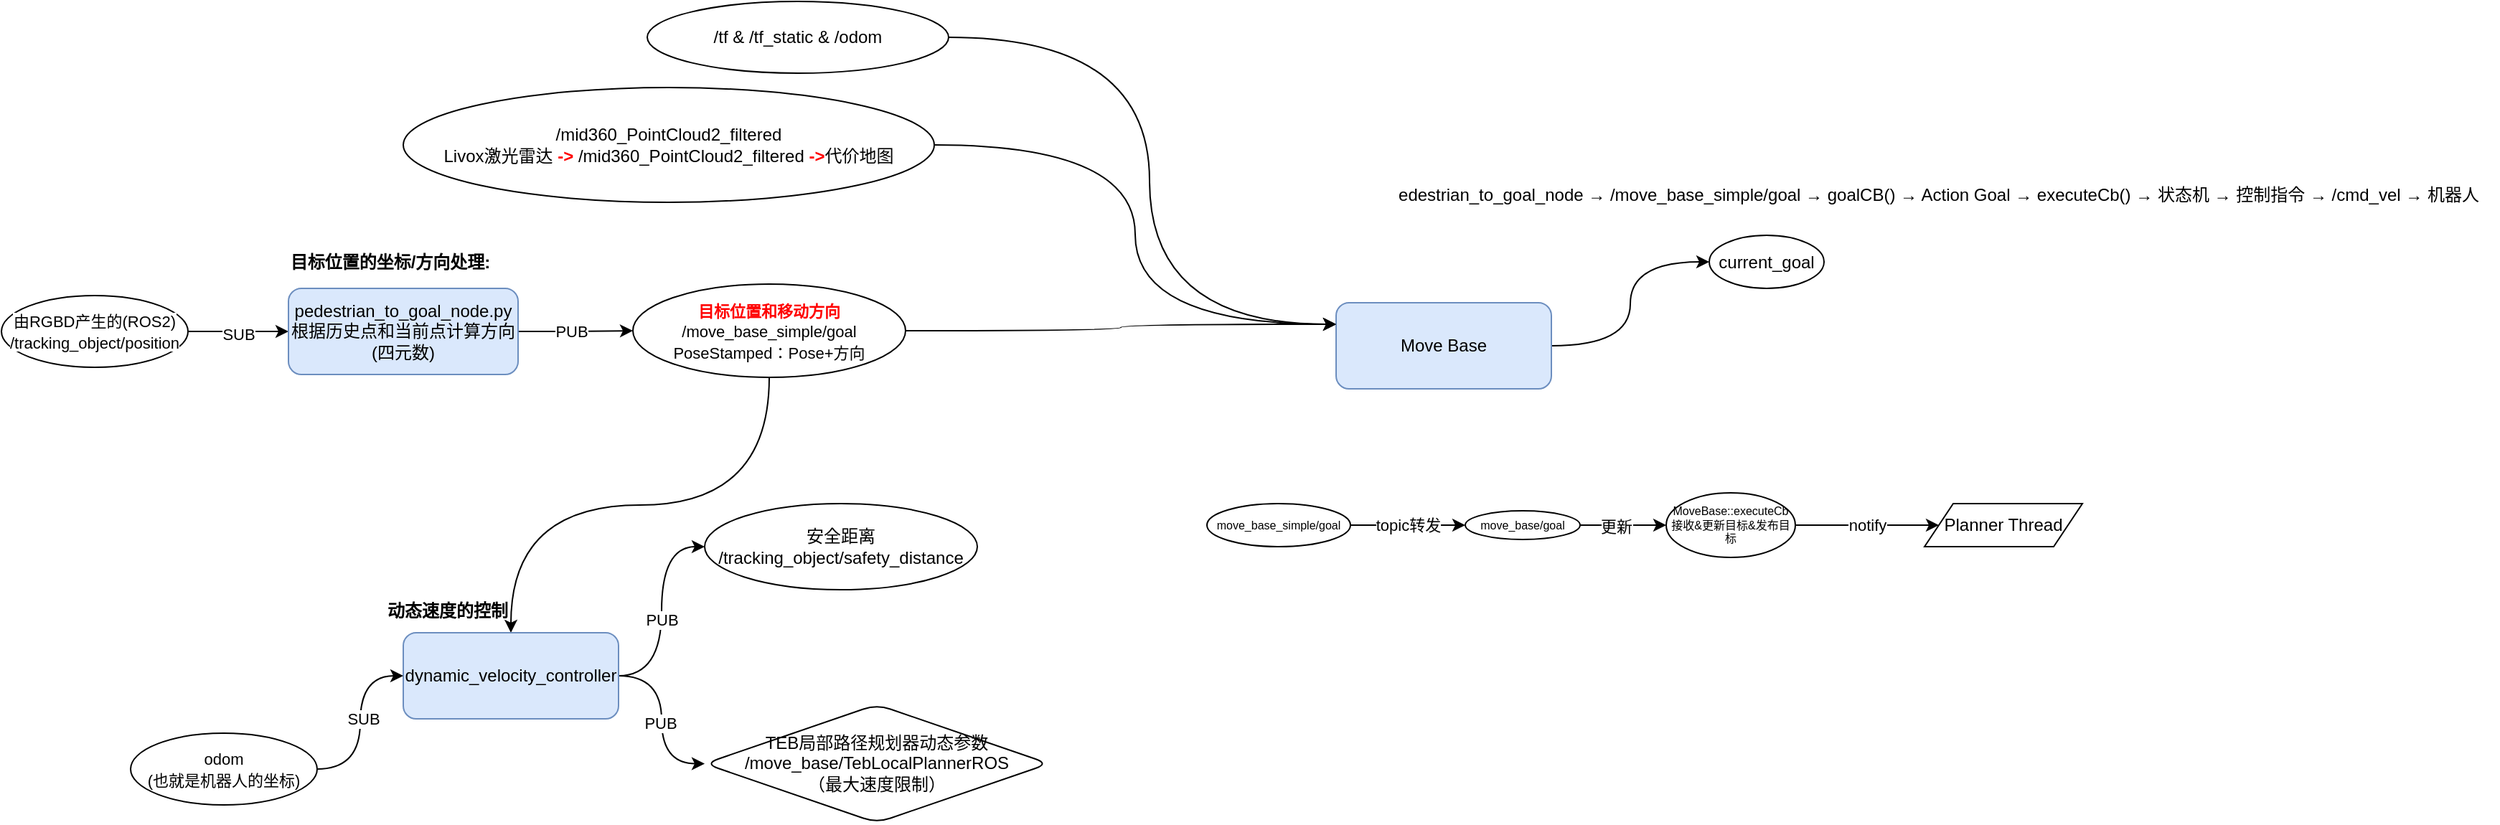 <mxfile version="28.2.3">
  <diagram name="第 1 页" id="JocW46uq9P6UCGH1JRsc">
    <mxGraphModel dx="532" dy="255" grid="1" gridSize="10" guides="1" tooltips="1" connect="1" arrows="1" fold="1" page="1" pageScale="1" pageWidth="2339" pageHeight="3300" math="0" shadow="0">
      <root>
        <mxCell id="0" />
        <mxCell id="1" parent="0" />
        <mxCell id="tgirtB-t3Bg2d2rDa6on-3" style="edgeStyle=orthogonalEdgeStyle;curved=1;rounded=0;orthogonalLoop=1;jettySize=auto;html=1;exitX=0;exitY=0.5;exitDx=0;exitDy=0;startArrow=classic;startFill=1;endArrow=none;endFill=0;entryX=1;entryY=0.5;entryDx=0;entryDy=0;" parent="1" source="tgirtB-t3Bg2d2rDa6on-1" target="tgirtB-t3Bg2d2rDa6on-6" edge="1">
          <mxGeometry relative="1" as="geometry">
            <mxPoint x="170" y="240" as="targetPoint" />
          </mxGeometry>
        </mxCell>
        <mxCell id="tgirtB-t3Bg2d2rDa6on-8" value="SUB" style="edgeLabel;html=1;align=center;verticalAlign=middle;resizable=0;points=[];" parent="tgirtB-t3Bg2d2rDa6on-3" vertex="1" connectable="0">
          <mxGeometry x="0.008" y="2" relative="1" as="geometry">
            <mxPoint as="offset" />
          </mxGeometry>
        </mxCell>
        <mxCell id="tgirtB-t3Bg2d2rDa6on-5" style="edgeStyle=orthogonalEdgeStyle;curved=1;rounded=0;orthogonalLoop=1;jettySize=auto;html=1;exitX=1;exitY=0.5;exitDx=0;exitDy=0;entryX=0;entryY=0.5;entryDx=0;entryDy=0;" parent="1" source="tgirtB-t3Bg2d2rDa6on-1" target="tgirtB-t3Bg2d2rDa6on-7" edge="1">
          <mxGeometry relative="1" as="geometry">
            <mxPoint x="670" y="210" as="targetPoint" />
          </mxGeometry>
        </mxCell>
        <mxCell id="tgirtB-t3Bg2d2rDa6on-9" value="PUB" style="edgeLabel;html=1;align=center;verticalAlign=middle;resizable=0;points=[];" parent="tgirtB-t3Bg2d2rDa6on-5" vertex="1" connectable="0">
          <mxGeometry x="-0.125" y="2" relative="1" as="geometry">
            <mxPoint x="2" y="2" as="offset" />
          </mxGeometry>
        </mxCell>
        <mxCell id="tgirtB-t3Bg2d2rDa6on-1" value="pedestrian_to_goal_node.py&lt;br&gt;根据历史点和当前点计算方向(四元数)" style="rounded=1;whiteSpace=wrap;html=1;fillColor=#dae8fc;strokeColor=#6c8ebf;" parent="1" vertex="1">
          <mxGeometry x="390" y="210" width="160" height="60" as="geometry" />
        </mxCell>
        <mxCell id="tgirtB-t3Bg2d2rDa6on-6" value="&lt;span style=&quot;font-size: 11px; text-wrap-mode: nowrap; background-color: rgb(255, 255, 255);&quot;&gt;由RGBD产生的(ROS2)&lt;br&gt;/tracking_object/position&lt;/span&gt;" style="ellipse;whiteSpace=wrap;html=1;" parent="1" vertex="1">
          <mxGeometry x="190" y="215" width="130" height="50" as="geometry" />
        </mxCell>
        <mxCell id="tgirtB-t3Bg2d2rDa6on-30" style="edgeStyle=orthogonalEdgeStyle;curved=1;rounded=0;orthogonalLoop=1;jettySize=auto;html=1;exitX=0.5;exitY=1;exitDx=0;exitDy=0;entryX=0.5;entryY=0;entryDx=0;entryDy=0;" parent="1" source="tgirtB-t3Bg2d2rDa6on-7" target="tgirtB-t3Bg2d2rDa6on-10" edge="1">
          <mxGeometry relative="1" as="geometry" />
        </mxCell>
        <mxCell id="tgirtB-t3Bg2d2rDa6on-32" style="edgeStyle=orthogonalEdgeStyle;curved=1;rounded=0;orthogonalLoop=1;jettySize=auto;html=1;exitX=1;exitY=0.5;exitDx=0;exitDy=0;entryX=0;entryY=0.25;entryDx=0;entryDy=0;" parent="1" source="tgirtB-t3Bg2d2rDa6on-7" target="tgirtB-t3Bg2d2rDa6on-31" edge="1">
          <mxGeometry relative="1" as="geometry" />
        </mxCell>
        <mxCell id="tgirtB-t3Bg2d2rDa6on-7" value="&lt;span style=&quot;background-color: rgb(255, 255, 255);&quot;&gt;&lt;span style=&quot;font-size: 11px; text-wrap-mode: nowrap;&quot;&gt;&lt;font style=&quot;color: rgb(255, 0, 0);&quot;&gt;&lt;b&gt;目标位置和移动方向&lt;/b&gt;&lt;/font&gt;&lt;br&gt;/move_base_simple/goal&lt;/span&gt;&lt;br&gt;&lt;span style=&quot;font-size: 11px; text-wrap-mode: nowrap;&quot;&gt;PoseStamped：Pose+方向&lt;/span&gt;&lt;/span&gt;" style="ellipse;whiteSpace=wrap;html=1;" parent="1" vertex="1">
          <mxGeometry x="630" y="207" width="190" height="65" as="geometry" />
        </mxCell>
        <mxCell id="tgirtB-t3Bg2d2rDa6on-21" style="edgeStyle=orthogonalEdgeStyle;curved=1;rounded=0;orthogonalLoop=1;jettySize=auto;html=1;exitX=1;exitY=0.5;exitDx=0;exitDy=0;entryX=0;entryY=0.5;entryDx=0;entryDy=0;" parent="1" source="tgirtB-t3Bg2d2rDa6on-10" target="tgirtB-t3Bg2d2rDa6on-20" edge="1">
          <mxGeometry relative="1" as="geometry" />
        </mxCell>
        <mxCell id="tgirtB-t3Bg2d2rDa6on-27" value="PUB" style="edgeLabel;html=1;align=center;verticalAlign=middle;resizable=0;points=[];" parent="tgirtB-t3Bg2d2rDa6on-21" vertex="1" connectable="0">
          <mxGeometry x="-0.076" relative="1" as="geometry">
            <mxPoint as="offset" />
          </mxGeometry>
        </mxCell>
        <mxCell id="tgirtB-t3Bg2d2rDa6on-25" value="" style="edgeStyle=orthogonalEdgeStyle;curved=1;rounded=0;orthogonalLoop=1;jettySize=auto;html=1;" parent="1" source="tgirtB-t3Bg2d2rDa6on-10" target="tgirtB-t3Bg2d2rDa6on-24" edge="1">
          <mxGeometry relative="1" as="geometry" />
        </mxCell>
        <mxCell id="tgirtB-t3Bg2d2rDa6on-28" value="PUB" style="edgeLabel;html=1;align=center;verticalAlign=middle;resizable=0;points=[];" parent="tgirtB-t3Bg2d2rDa6on-25" vertex="1" connectable="0">
          <mxGeometry x="0.036" y="-1" relative="1" as="geometry">
            <mxPoint as="offset" />
          </mxGeometry>
        </mxCell>
        <mxCell id="tgirtB-t3Bg2d2rDa6on-10" value="dynamic_velocity_controller" style="rounded=1;whiteSpace=wrap;html=1;fillColor=#dae8fc;strokeColor=#6c8ebf;" parent="1" vertex="1">
          <mxGeometry x="470" y="450" width="150" height="60" as="geometry" />
        </mxCell>
        <mxCell id="tgirtB-t3Bg2d2rDa6on-16" style="edgeStyle=orthogonalEdgeStyle;curved=1;rounded=0;orthogonalLoop=1;jettySize=auto;html=1;exitX=1;exitY=0.5;exitDx=0;exitDy=0;entryX=0;entryY=0.5;entryDx=0;entryDy=0;" parent="1" source="tgirtB-t3Bg2d2rDa6on-15" target="tgirtB-t3Bg2d2rDa6on-10" edge="1">
          <mxGeometry relative="1" as="geometry" />
        </mxCell>
        <mxCell id="tgirtB-t3Bg2d2rDa6on-17" value="SUB" style="edgeLabel;html=1;align=center;verticalAlign=middle;resizable=0;points=[];" parent="tgirtB-t3Bg2d2rDa6on-16" vertex="1" connectable="0">
          <mxGeometry x="0.049" y="-2" relative="1" as="geometry">
            <mxPoint as="offset" />
          </mxGeometry>
        </mxCell>
        <mxCell id="tgirtB-t3Bg2d2rDa6on-15" value="&lt;div&gt;&lt;span style=&quot;font-size: 11px; text-wrap-mode: nowrap;&quot;&gt;odom&lt;/span&gt;&lt;/div&gt;&lt;div&gt;&lt;span style=&quot;font-size: 11px; text-wrap-mode: nowrap;&quot;&gt;(也就是机器人的坐标)&lt;/span&gt;&lt;/div&gt;" style="ellipse;whiteSpace=wrap;html=1;" parent="1" vertex="1">
          <mxGeometry x="280" y="520" width="130" height="50" as="geometry" />
        </mxCell>
        <mxCell id="tgirtB-t3Bg2d2rDa6on-19" value="目标位置的坐标/方向处理:" style="text;strokeColor=none;align=center;fillColor=none;html=1;verticalAlign=middle;whiteSpace=wrap;rounded=0;fontStyle=1" parent="1" vertex="1">
          <mxGeometry x="390" y="177" width="142" height="30" as="geometry" />
        </mxCell>
        <mxCell id="tgirtB-t3Bg2d2rDa6on-20" value="安全距离&lt;br&gt;/tracking_object/safety_distance" style="ellipse;whiteSpace=wrap;html=1;" parent="1" vertex="1">
          <mxGeometry x="680" y="360" width="190" height="60" as="geometry" />
        </mxCell>
        <mxCell id="tgirtB-t3Bg2d2rDa6on-24" value="TEB局部路径规划器动态参数&lt;br&gt;/move_base/TebLocalPlannerROS&lt;br&gt;（最大速度限制）" style="rhombus;whiteSpace=wrap;html=1;rounded=1;" parent="1" vertex="1">
          <mxGeometry x="680" y="500" width="240" height="82.5" as="geometry" />
        </mxCell>
        <mxCell id="tgirtB-t3Bg2d2rDa6on-29" value="动态速度的控制" style="text;strokeColor=none;align=center;fillColor=none;html=1;verticalAlign=middle;whiteSpace=wrap;rounded=0;fontStyle=1" parent="1" vertex="1">
          <mxGeometry x="430" y="420" width="142" height="30" as="geometry" />
        </mxCell>
        <mxCell id="bKKhn9Pamj0dwOwQ77PS-11" style="edgeStyle=orthogonalEdgeStyle;curved=1;rounded=0;orthogonalLoop=1;jettySize=auto;html=1;exitX=1;exitY=0.5;exitDx=0;exitDy=0;entryX=0;entryY=0.5;entryDx=0;entryDy=0;" edge="1" parent="1" source="tgirtB-t3Bg2d2rDa6on-31" target="bKKhn9Pamj0dwOwQ77PS-10">
          <mxGeometry relative="1" as="geometry" />
        </mxCell>
        <mxCell id="tgirtB-t3Bg2d2rDa6on-31" value="Move Base" style="rounded=1;whiteSpace=wrap;html=1;fillColor=#dae8fc;strokeColor=#6c8ebf;" parent="1" vertex="1">
          <mxGeometry x="1120" y="220" width="150" height="60" as="geometry" />
        </mxCell>
        <mxCell id="tgirtB-t3Bg2d2rDa6on-34" style="edgeStyle=orthogonalEdgeStyle;curved=1;rounded=0;orthogonalLoop=1;jettySize=auto;html=1;exitX=1;exitY=0.5;exitDx=0;exitDy=0;entryX=0;entryY=0.25;entryDx=0;entryDy=0;" parent="1" source="tgirtB-t3Bg2d2rDa6on-33" target="tgirtB-t3Bg2d2rDa6on-31" edge="1">
          <mxGeometry relative="1" as="geometry" />
        </mxCell>
        <mxCell id="tgirtB-t3Bg2d2rDa6on-33" value="/mid360_PointCloud2_filtered&lt;br&gt;Livox激光雷达 &lt;b&gt;&lt;font style=&quot;color: rgb(255, 0, 0);&quot;&gt;-&amp;gt;&lt;/font&gt;&lt;/b&gt; /mid360_PointCloud2_filtered &lt;b&gt;&lt;font style=&quot;color: rgb(255, 0, 0);&quot;&gt;-&amp;gt;&lt;/font&gt;&lt;/b&gt;代价地图" style="ellipse;whiteSpace=wrap;html=1;" parent="1" vertex="1">
          <mxGeometry x="470" y="70" width="370" height="80" as="geometry" />
        </mxCell>
        <mxCell id="tgirtB-t3Bg2d2rDa6on-36" style="edgeStyle=orthogonalEdgeStyle;curved=1;rounded=0;orthogonalLoop=1;jettySize=auto;html=1;exitX=1;exitY=0.5;exitDx=0;exitDy=0;entryX=0;entryY=0.25;entryDx=0;entryDy=0;" parent="1" source="tgirtB-t3Bg2d2rDa6on-35" target="tgirtB-t3Bg2d2rDa6on-31" edge="1">
          <mxGeometry relative="1" as="geometry">
            <Array as="points">
              <mxPoint x="990" y="35" />
              <mxPoint x="990" y="235" />
            </Array>
          </mxGeometry>
        </mxCell>
        <mxCell id="tgirtB-t3Bg2d2rDa6on-35" value="/tf &amp;amp; /tf_static &amp;amp; /odom" style="ellipse;whiteSpace=wrap;html=1;" parent="1" vertex="1">
          <mxGeometry x="640" y="10" width="210" height="50" as="geometry" />
        </mxCell>
        <mxCell id="tgirtB-t3Bg2d2rDa6on-37" value="edestrian_to_goal_node → /move_base_simple/goal → goalCB() → Action Goal → executeCb() → 状态机 → 控制指令 → /cmd_vel → 机器人" style="text;strokeColor=none;align=center;fillColor=none;html=1;verticalAlign=middle;whiteSpace=wrap;rounded=0;" parent="1" vertex="1">
          <mxGeometry x="1150" y="130" width="780" height="30" as="geometry" />
        </mxCell>
        <mxCell id="bKKhn9Pamj0dwOwQ77PS-5" value="" style="edgeStyle=orthogonalEdgeStyle;rounded=0;orthogonalLoop=1;jettySize=auto;html=1;curved=1;" edge="1" parent="1" source="bKKhn9Pamj0dwOwQ77PS-2" target="bKKhn9Pamj0dwOwQ77PS-4">
          <mxGeometry relative="1" as="geometry" />
        </mxCell>
        <mxCell id="bKKhn9Pamj0dwOwQ77PS-6" value="topic转发" style="edgeLabel;html=1;align=center;verticalAlign=middle;resizable=0;points=[];" vertex="1" connectable="0" parent="bKKhn9Pamj0dwOwQ77PS-5">
          <mxGeometry x="-0.013" relative="1" as="geometry">
            <mxPoint as="offset" />
          </mxGeometry>
        </mxCell>
        <mxCell id="bKKhn9Pamj0dwOwQ77PS-2" value="move_base_simple/goal" style="ellipse;whiteSpace=wrap;html=1;fontSize=8;" vertex="1" parent="1">
          <mxGeometry x="1030" y="360" width="100" height="30" as="geometry" />
        </mxCell>
        <mxCell id="bKKhn9Pamj0dwOwQ77PS-8" value="" style="edgeStyle=orthogonalEdgeStyle;curved=1;rounded=0;orthogonalLoop=1;jettySize=auto;html=1;" edge="1" parent="1" source="bKKhn9Pamj0dwOwQ77PS-4" target="bKKhn9Pamj0dwOwQ77PS-7">
          <mxGeometry relative="1" as="geometry" />
        </mxCell>
        <mxCell id="bKKhn9Pamj0dwOwQ77PS-9" value="更新" style="edgeLabel;html=1;align=center;verticalAlign=middle;resizable=0;points=[];" vertex="1" connectable="0" parent="bKKhn9Pamj0dwOwQ77PS-8">
          <mxGeometry x="-0.177" y="-1" relative="1" as="geometry">
            <mxPoint as="offset" />
          </mxGeometry>
        </mxCell>
        <mxCell id="bKKhn9Pamj0dwOwQ77PS-4" value="move_base/goal" style="ellipse;whiteSpace=wrap;html=1;fontSize=8;" vertex="1" parent="1">
          <mxGeometry x="1210" y="365" width="80" height="20" as="geometry" />
        </mxCell>
        <mxCell id="bKKhn9Pamj0dwOwQ77PS-15" style="edgeStyle=orthogonalEdgeStyle;curved=1;rounded=0;orthogonalLoop=1;jettySize=auto;html=1;exitX=1;exitY=0.5;exitDx=0;exitDy=0;entryX=0;entryY=0.5;entryDx=0;entryDy=0;" edge="1" parent="1" source="bKKhn9Pamj0dwOwQ77PS-7" target="bKKhn9Pamj0dwOwQ77PS-13">
          <mxGeometry relative="1" as="geometry" />
        </mxCell>
        <mxCell id="bKKhn9Pamj0dwOwQ77PS-16" value="notify" style="edgeLabel;html=1;align=center;verticalAlign=middle;resizable=0;points=[];" vertex="1" connectable="0" parent="bKKhn9Pamj0dwOwQ77PS-15">
          <mxGeometry x="0.244" y="5" relative="1" as="geometry">
            <mxPoint x="-12" y="5" as="offset" />
          </mxGeometry>
        </mxCell>
        <mxCell id="bKKhn9Pamj0dwOwQ77PS-7" value="MoveBase::executeCb&lt;br&gt;接收&amp;amp;更新目标&amp;amp;发布目标" style="ellipse;whiteSpace=wrap;html=1;fontSize=8;" vertex="1" parent="1">
          <mxGeometry x="1350" y="352.5" width="90" height="45" as="geometry" />
        </mxCell>
        <mxCell id="bKKhn9Pamj0dwOwQ77PS-10" value="current_goal" style="ellipse;whiteSpace=wrap;html=1;" vertex="1" parent="1">
          <mxGeometry x="1380" y="173" width="80" height="37" as="geometry" />
        </mxCell>
        <mxCell id="bKKhn9Pamj0dwOwQ77PS-13" value="Planner Thread" style="shape=parallelogram;perimeter=parallelogramPerimeter;whiteSpace=wrap;html=1;fixedSize=1;" vertex="1" parent="1">
          <mxGeometry x="1530" y="360" width="110" height="30" as="geometry" />
        </mxCell>
      </root>
    </mxGraphModel>
  </diagram>
</mxfile>
